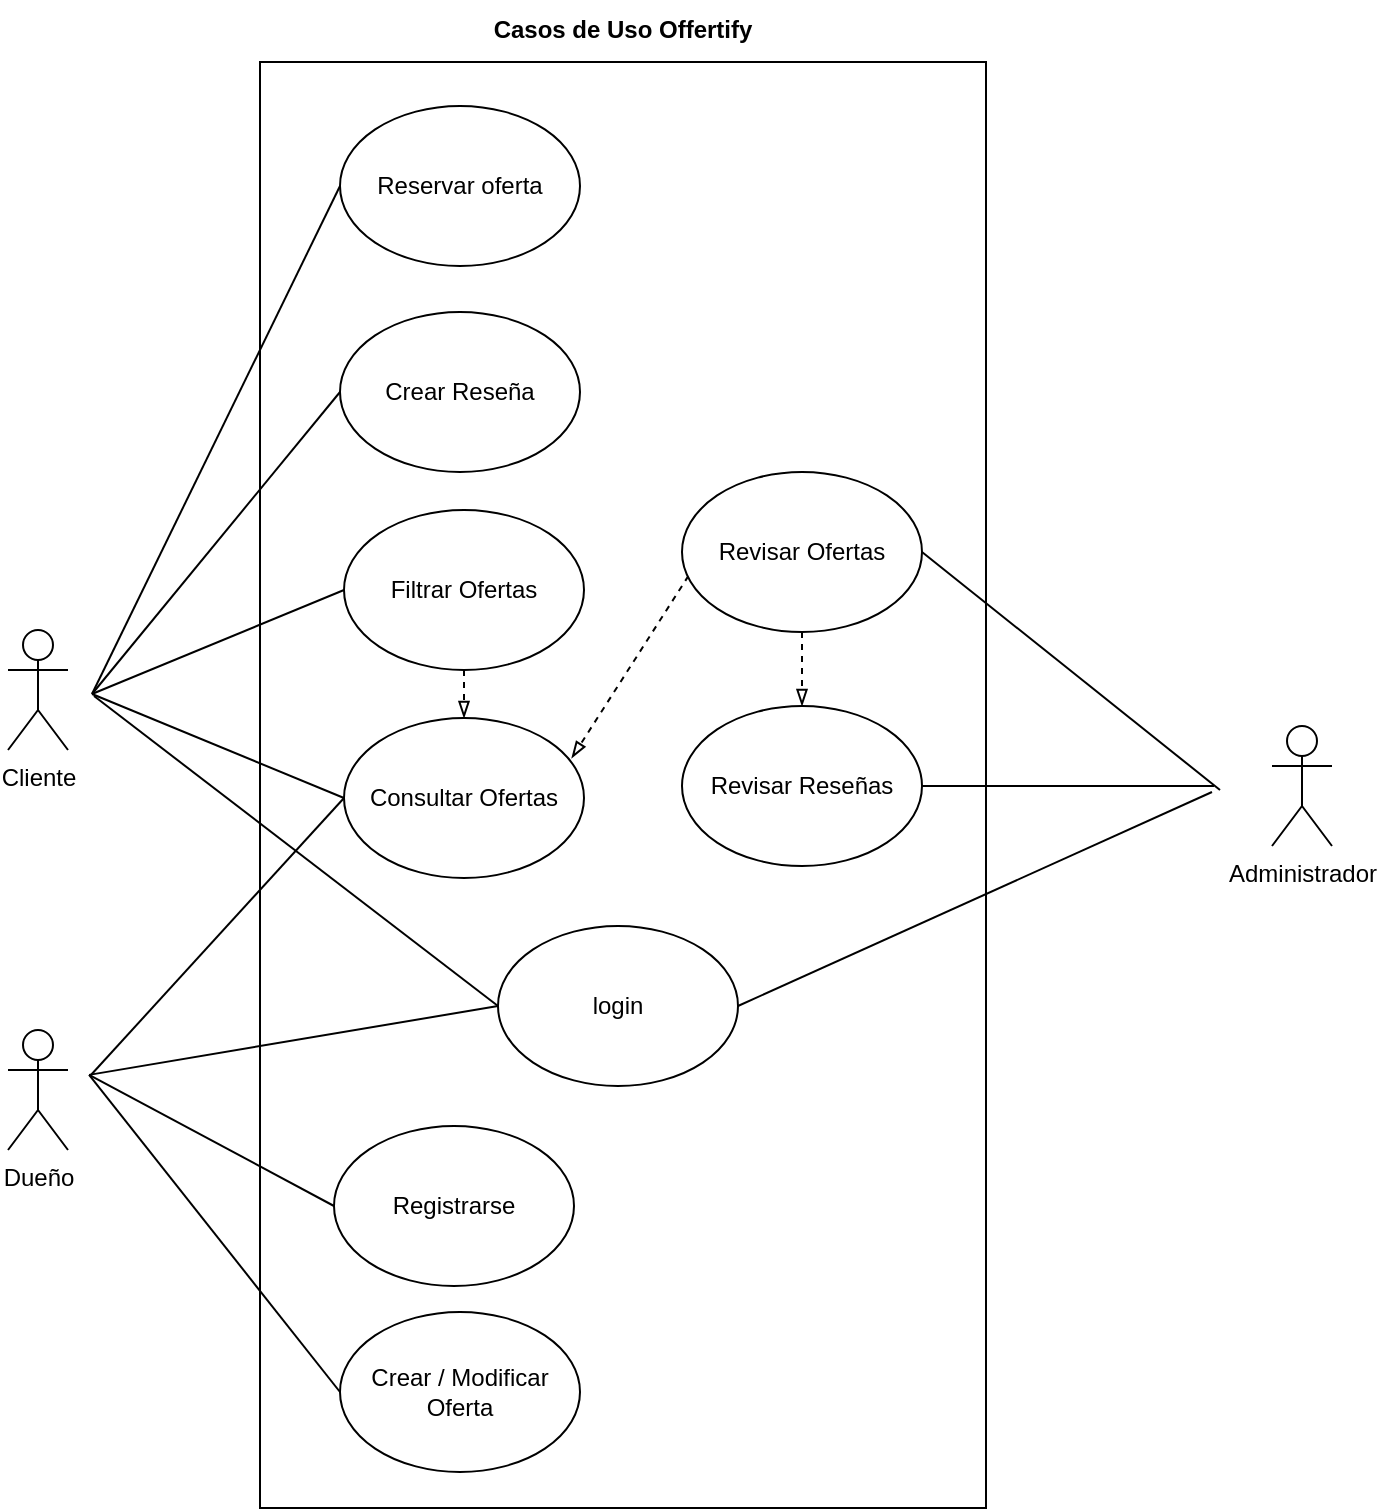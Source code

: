 <mxfile version="16.5.1" type="device"><diagram id="HZL0p07wVInZ782IFMvw" name="Page-1"><mxGraphModel dx="1268" dy="806" grid="0" gridSize="10" guides="1" tooltips="1" connect="1" arrows="1" fold="1" page="1" pageScale="1" pageWidth="850" pageHeight="1100" math="0" shadow="0"><root><mxCell id="0"/><mxCell id="1" parent="0"/><mxCell id="fl3J_7ozKBWAf5Bqjqeg-1" value="Dueño" style="shape=umlActor;verticalLabelPosition=bottom;verticalAlign=top;html=1;outlineConnect=0;" parent="1" vertex="1"><mxGeometry x="82" y="602" width="30" height="60" as="geometry"/></mxCell><mxCell id="fl3J_7ozKBWAf5Bqjqeg-14" value="Cliente" style="shape=umlActor;verticalLabelPosition=bottom;verticalAlign=top;html=1;outlineConnect=0;" parent="1" vertex="1"><mxGeometry x="82" y="402" width="30" height="60" as="geometry"/></mxCell><mxCell id="fl3J_7ozKBWAf5Bqjqeg-15" value="" style="rounded=0;whiteSpace=wrap;html=1;" parent="1" vertex="1"><mxGeometry x="208" y="118" width="363" height="723" as="geometry"/></mxCell><mxCell id="fl3J_7ozKBWAf5Bqjqeg-16" value="Registrarse" style="ellipse;whiteSpace=wrap;html=1;" parent="1" vertex="1"><mxGeometry x="245" y="650" width="120" height="80" as="geometry"/></mxCell><mxCell id="fl3J_7ozKBWAf5Bqjqeg-17" style="rounded=0;orthogonalLoop=1;jettySize=auto;html=1;exitX=0;exitY=0.5;exitDx=0;exitDy=0;endArrow=none;endFill=0;" parent="1" source="fl3J_7ozKBWAf5Bqjqeg-18" edge="1"><mxGeometry relative="1" as="geometry"><mxPoint x="124" y="434" as="targetPoint"/></mxGeometry></mxCell><mxCell id="fl3J_7ozKBWAf5Bqjqeg-18" value="Consultar Ofertas" style="ellipse;whiteSpace=wrap;html=1;" parent="1" vertex="1"><mxGeometry x="250" y="446" width="120" height="80" as="geometry"/></mxCell><mxCell id="fl3J_7ozKBWAf5Bqjqeg-19" style="rounded=0;orthogonalLoop=1;jettySize=auto;html=1;exitX=0;exitY=0.5;exitDx=0;exitDy=0;endArrow=none;endFill=0;" parent="1" source="fl3J_7ozKBWAf5Bqjqeg-20" edge="1"><mxGeometry relative="1" as="geometry"><mxPoint x="124" y="434" as="targetPoint"/></mxGeometry></mxCell><mxCell id="fl3J_7ozKBWAf5Bqjqeg-20" value="Crear Reseña" style="ellipse;whiteSpace=wrap;html=1;" parent="1" vertex="1"><mxGeometry x="248" y="243" width="120" height="80" as="geometry"/></mxCell><mxCell id="fl3J_7ozKBWAf5Bqjqeg-22" value="&lt;b&gt;Casos de Uso Offertify&lt;/b&gt;" style="text;html=1;strokeColor=none;fillColor=none;align=center;verticalAlign=middle;whiteSpace=wrap;rounded=0;" parent="1" vertex="1"><mxGeometry x="316.25" y="87" width="146.5" height="30" as="geometry"/></mxCell><mxCell id="fl3J_7ozKBWAf5Bqjqeg-27" style="edgeStyle=none;rounded=0;orthogonalLoop=1;jettySize=auto;html=1;exitX=0;exitY=0.5;exitDx=0;exitDy=0;endArrow=none;endFill=0;" parent="1" source="fl3J_7ozKBWAf5Bqjqeg-26" edge="1"><mxGeometry relative="1" as="geometry"><mxPoint x="124" y="434" as="targetPoint"/></mxGeometry></mxCell><mxCell id="fl3J_7ozKBWAf5Bqjqeg-26" value="Reservar oferta" style="ellipse;whiteSpace=wrap;html=1;" parent="1" vertex="1"><mxGeometry x="248" y="140" width="120" height="80" as="geometry"/></mxCell><mxCell id="fl3J_7ozKBWAf5Bqjqeg-29" style="edgeStyle=none;rounded=0;orthogonalLoop=1;jettySize=auto;html=1;exitX=0;exitY=0.5;exitDx=0;exitDy=0;endArrow=none;endFill=0;" parent="1" source="fl3J_7ozKBWAf5Bqjqeg-28" edge="1"><mxGeometry relative="1" as="geometry"><mxPoint x="124" y="434" as="targetPoint"/></mxGeometry></mxCell><mxCell id="fl3J_7ozKBWAf5Bqjqeg-30" style="edgeStyle=none;rounded=0;orthogonalLoop=1;jettySize=auto;html=1;exitX=0.5;exitY=0;exitDx=0;exitDy=0;endArrow=block;endFill=0;dashed=1;" parent="1" source="fl3J_7ozKBWAf5Bqjqeg-28" edge="1"><mxGeometry relative="1" as="geometry"><mxPoint x="308" y="378" as="targetPoint"/></mxGeometry></mxCell><mxCell id="KaIAV6lTkhA1JItu_DPd-21" style="edgeStyle=none;rounded=0;orthogonalLoop=1;jettySize=auto;html=1;exitX=0.5;exitY=1;exitDx=0;exitDy=0;entryX=0.5;entryY=0;entryDx=0;entryDy=0;endArrow=blockThin;endFill=0;dashed=1;" edge="1" parent="1" source="fl3J_7ozKBWAf5Bqjqeg-28" target="fl3J_7ozKBWAf5Bqjqeg-18"><mxGeometry relative="1" as="geometry"/></mxCell><mxCell id="fl3J_7ozKBWAf5Bqjqeg-28" value="Filtrar Ofertas" style="ellipse;whiteSpace=wrap;html=1;" parent="1" vertex="1"><mxGeometry x="250" y="342" width="120" height="80" as="geometry"/></mxCell><mxCell id="fl3J_7ozKBWAf5Bqjqeg-33" value="Administrador" style="shape=umlActor;verticalLabelPosition=bottom;verticalAlign=top;html=1;outlineConnect=0;" parent="1" vertex="1"><mxGeometry x="714" y="450" width="30" height="60" as="geometry"/></mxCell><mxCell id="KaIAV6lTkhA1JItu_DPd-2" style="rounded=0;orthogonalLoop=1;jettySize=auto;html=1;exitX=1;exitY=0.5;exitDx=0;exitDy=0;endArrow=none;endFill=0;" edge="1" parent="1" source="fl3J_7ozKBWAf5Bqjqeg-35"><mxGeometry relative="1" as="geometry"><mxPoint x="684" y="483" as="targetPoint"/></mxGeometry></mxCell><mxCell id="fl3J_7ozKBWAf5Bqjqeg-35" value="login" style="ellipse;whiteSpace=wrap;html=1;" parent="1" vertex="1"><mxGeometry x="327" y="550" width="120" height="80" as="geometry"/></mxCell><mxCell id="KaIAV6lTkhA1JItu_DPd-13" style="edgeStyle=none;rounded=0;orthogonalLoop=1;jettySize=auto;html=1;exitX=0.5;exitY=1;exitDx=0;exitDy=0;entryX=0.5;entryY=0;entryDx=0;entryDy=0;endArrow=blockThin;endFill=0;dashed=1;" edge="1" parent="1" source="fl3J_7ozKBWAf5Bqjqeg-39" target="KaIAV6lTkhA1JItu_DPd-1"><mxGeometry relative="1" as="geometry"/></mxCell><mxCell id="KaIAV6lTkhA1JItu_DPd-15" style="edgeStyle=none;rounded=0;orthogonalLoop=1;jettySize=auto;html=1;exitX=0.027;exitY=0.649;exitDx=0;exitDy=0;entryX=0.949;entryY=0.25;entryDx=0;entryDy=0;entryPerimeter=0;dashed=1;endArrow=blockThin;endFill=0;exitPerimeter=0;" edge="1" parent="1" source="fl3J_7ozKBWAf5Bqjqeg-39" target="fl3J_7ozKBWAf5Bqjqeg-18"><mxGeometry relative="1" as="geometry"/></mxCell><mxCell id="fl3J_7ozKBWAf5Bqjqeg-39" value="Revisar Ofertas" style="ellipse;whiteSpace=wrap;html=1;" parent="1" vertex="1"><mxGeometry x="419" y="323" width="120" height="80" as="geometry"/></mxCell><mxCell id="KaIAV6lTkhA1JItu_DPd-1" value="Revisar Reseñas" style="ellipse;whiteSpace=wrap;html=1;" vertex="1" parent="1"><mxGeometry x="419" y="440" width="120" height="80" as="geometry"/></mxCell><mxCell id="KaIAV6lTkhA1JItu_DPd-3" style="rounded=0;orthogonalLoop=1;jettySize=auto;html=1;exitX=0;exitY=0.5;exitDx=0;exitDy=0;endArrow=none;endFill=0;" edge="1" parent="1" source="fl3J_7ozKBWAf5Bqjqeg-35"><mxGeometry relative="1" as="geometry"><mxPoint x="125" y="435" as="targetPoint"/><mxPoint x="457" y="158" as="sourcePoint"/></mxGeometry></mxCell><mxCell id="KaIAV6lTkhA1JItu_DPd-4" value="Crear / Modificar Oferta" style="ellipse;whiteSpace=wrap;html=1;" vertex="1" parent="1"><mxGeometry x="248" y="743" width="120" height="80" as="geometry"/></mxCell><mxCell id="KaIAV6lTkhA1JItu_DPd-6" style="rounded=0;orthogonalLoop=1;jettySize=auto;html=1;exitX=0;exitY=0.5;exitDx=0;exitDy=0;endArrow=none;endFill=0;entryX=1;entryY=0;entryDx=0;entryDy=0;" edge="1" parent="1" source="fl3J_7ozKBWAf5Bqjqeg-35"><mxGeometry relative="1" as="geometry"><mxPoint x="122.561" y="624.439" as="targetPoint"/><mxPoint x="327" y="148" as="sourcePoint"/></mxGeometry></mxCell><mxCell id="KaIAV6lTkhA1JItu_DPd-9" value="" style="endArrow=none;html=1;rounded=0;entryX=0;entryY=0.5;entryDx=0;entryDy=0;exitX=1;exitY=0;exitDx=0;exitDy=0;" edge="1" parent="1" target="KaIAV6lTkhA1JItu_DPd-4"><mxGeometry width="50" height="50" relative="1" as="geometry"><mxPoint x="122.561" y="624.439" as="sourcePoint"/><mxPoint x="221" y="516" as="targetPoint"/></mxGeometry></mxCell><mxCell id="KaIAV6lTkhA1JItu_DPd-10" style="rounded=0;orthogonalLoop=1;jettySize=auto;html=1;exitX=0;exitY=0.5;exitDx=0;exitDy=0;endArrow=none;endFill=0;entryX=1;entryY=0;entryDx=0;entryDy=0;" edge="1" parent="1" source="fl3J_7ozKBWAf5Bqjqeg-16"><mxGeometry relative="1" as="geometry"><mxPoint x="122.561" y="624.439" as="targetPoint"/><mxPoint x="337" y="158" as="sourcePoint"/></mxGeometry></mxCell><mxCell id="KaIAV6lTkhA1JItu_DPd-11" value="" style="endArrow=none;html=1;rounded=0;exitX=1;exitY=0.5;exitDx=0;exitDy=0;" edge="1" parent="1" source="fl3J_7ozKBWAf5Bqjqeg-39"><mxGeometry width="50" height="50" relative="1" as="geometry"><mxPoint x="625" y="597" as="sourcePoint"/><mxPoint x="688" y="482" as="targetPoint"/></mxGeometry></mxCell><mxCell id="KaIAV6lTkhA1JItu_DPd-12" value="" style="endArrow=none;html=1;rounded=0;exitX=1;exitY=0.5;exitDx=0;exitDy=0;" edge="1" parent="1" source="KaIAV6lTkhA1JItu_DPd-1"><mxGeometry width="50" height="50" relative="1" as="geometry"><mxPoint x="634" y="644" as="sourcePoint"/><mxPoint x="685" y="480" as="targetPoint"/></mxGeometry></mxCell><mxCell id="KaIAV6lTkhA1JItu_DPd-19" value="" style="endArrow=none;html=1;rounded=0;entryX=0;entryY=0.5;entryDx=0;entryDy=0;" edge="1" parent="1" target="fl3J_7ozKBWAf5Bqjqeg-18"><mxGeometry width="50" height="50" relative="1" as="geometry"><mxPoint x="123" y="625" as="sourcePoint"/><mxPoint x="173" y="575" as="targetPoint"/></mxGeometry></mxCell></root></mxGraphModel></diagram></mxfile>